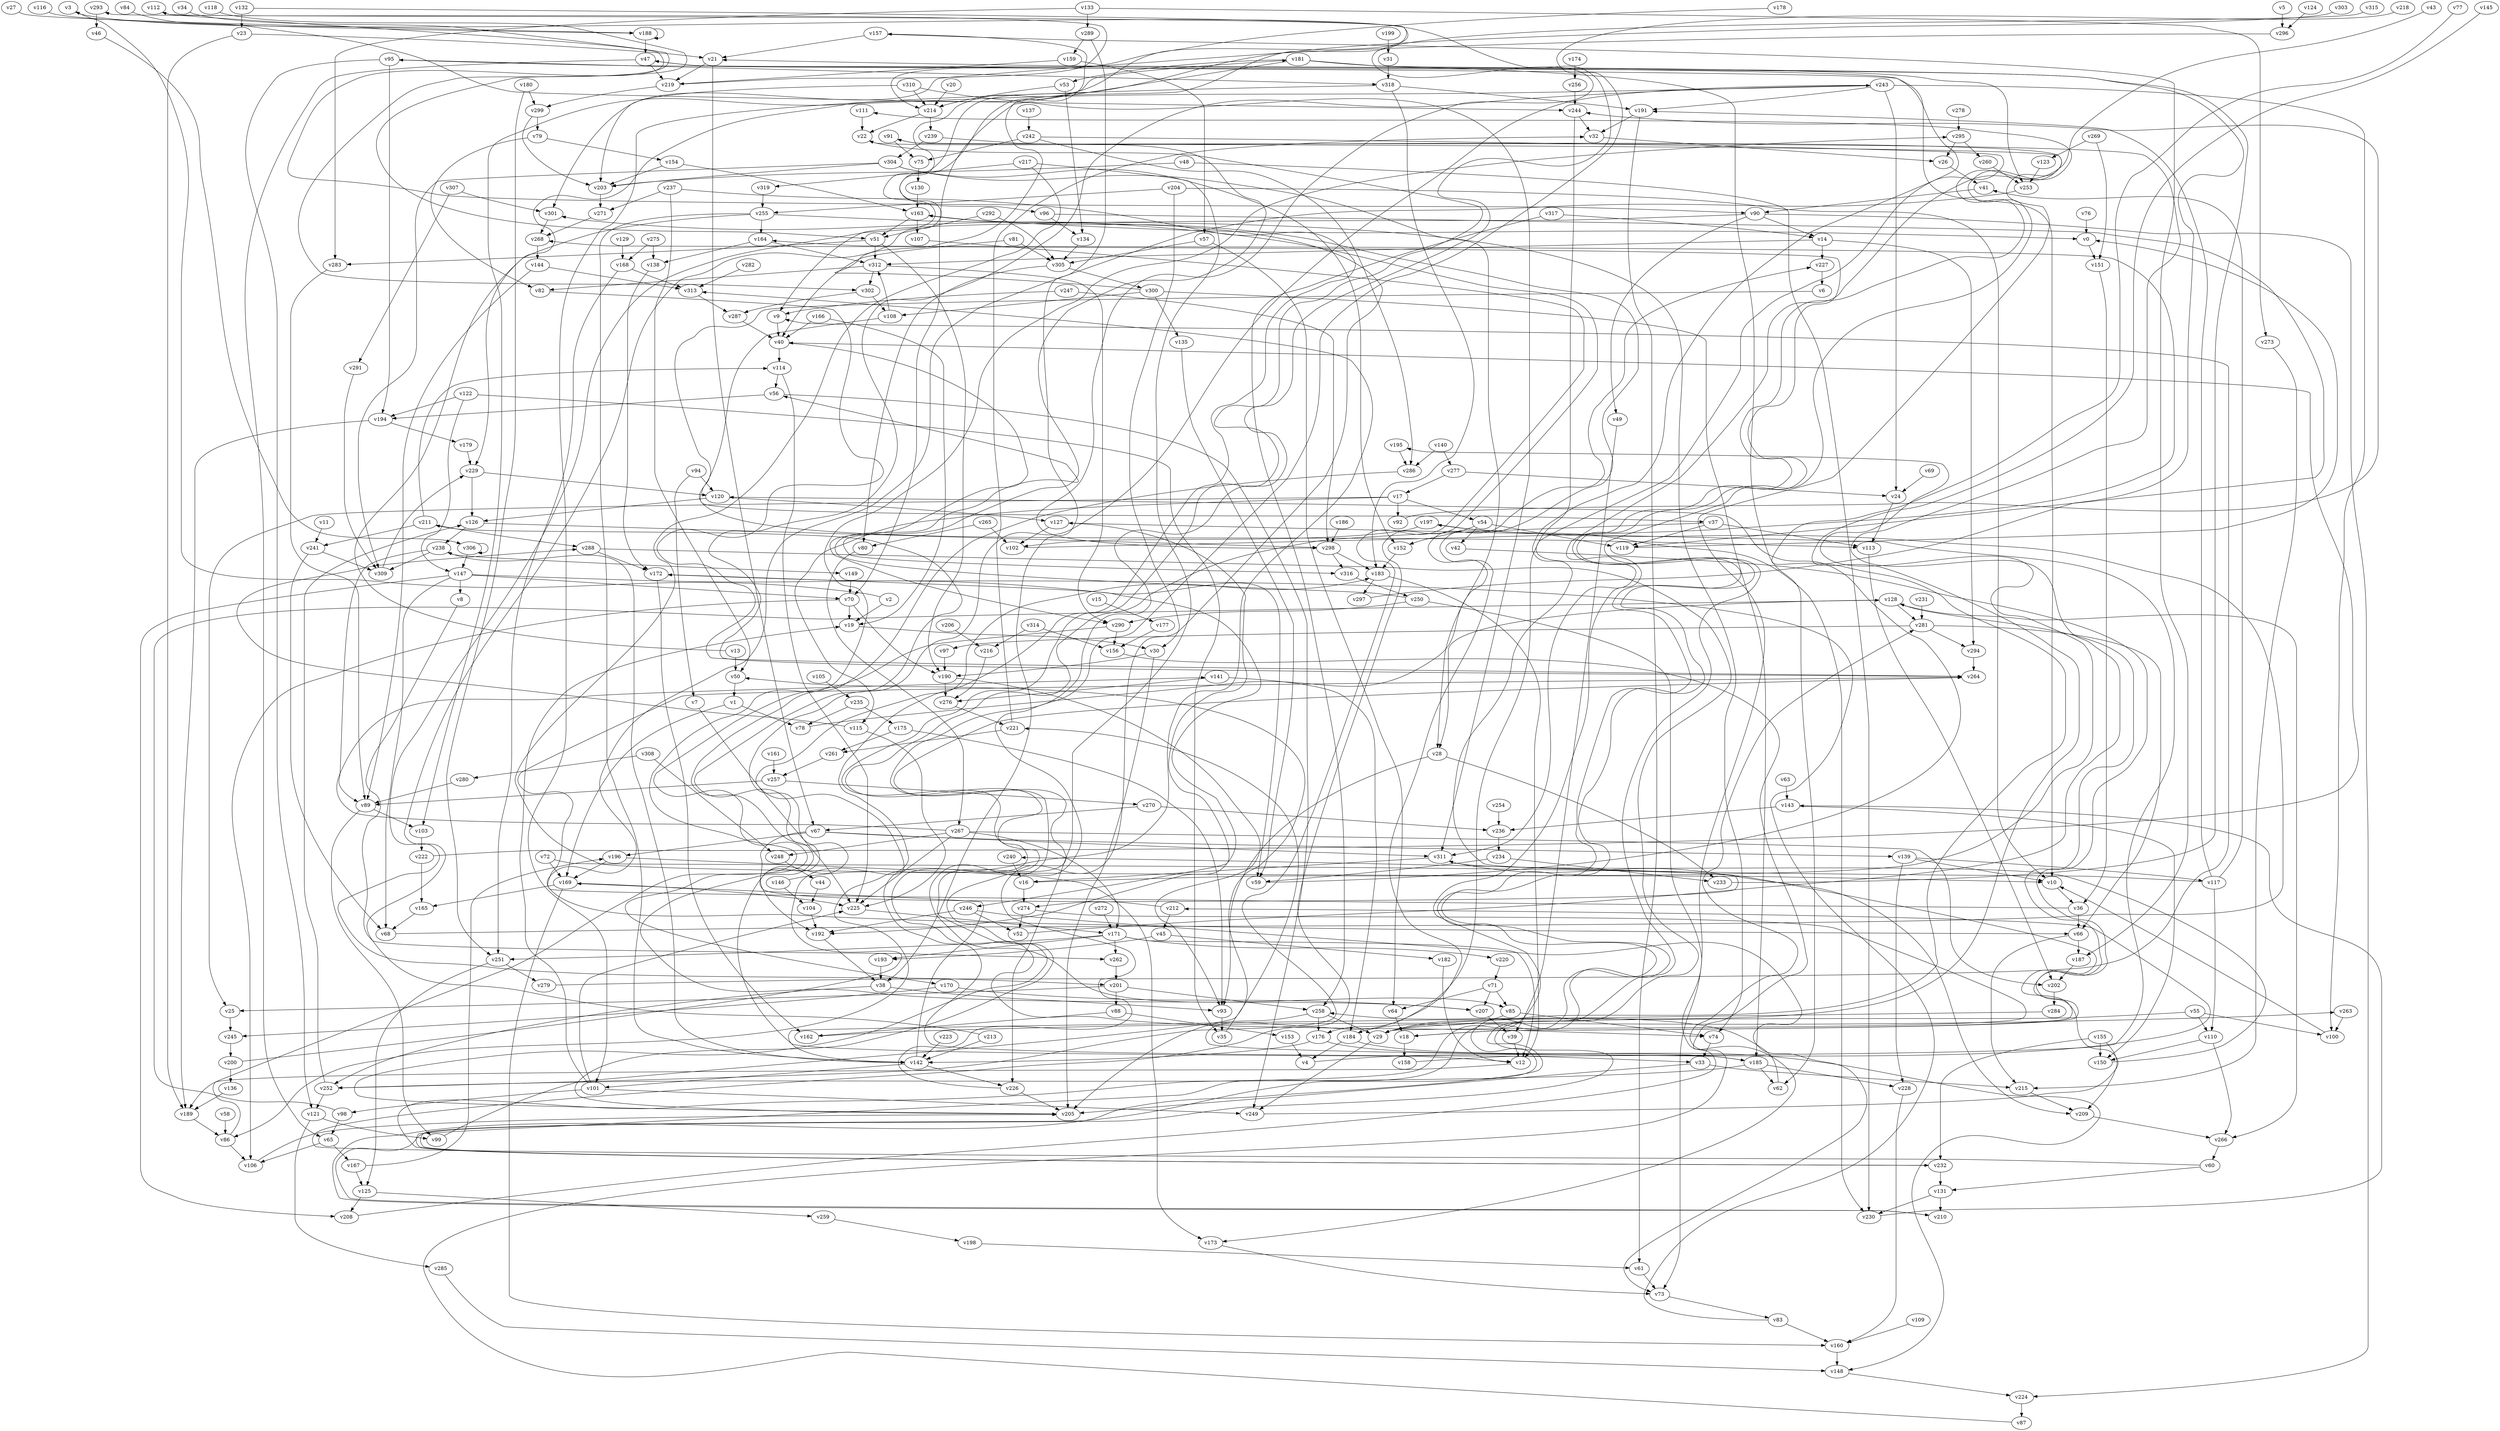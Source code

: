 // Benchmark game 477 - 320 vertices
// time_bound: 80
// targets: v109
digraph G {
    v0 [name="v0", player=1];
    v1 [name="v1", player=0];
    v2 [name="v2", player=0];
    v3 [name="v3", player=0];
    v4 [name="v4", player=1];
    v5 [name="v5", player=0];
    v6 [name="v6", player=1];
    v7 [name="v7", player=1];
    v8 [name="v8", player=0];
    v9 [name="v9", player=1];
    v10 [name="v10", player=0];
    v11 [name="v11", player=0];
    v12 [name="v12", player=0];
    v13 [name="v13", player=1];
    v14 [name="v14", player=0];
    v15 [name="v15", player=1];
    v16 [name="v16", player=1];
    v17 [name="v17", player=0];
    v18 [name="v18", player=1];
    v19 [name="v19", player=0];
    v20 [name="v20", player=1];
    v21 [name="v21", player=1];
    v22 [name="v22", player=1];
    v23 [name="v23", player=1];
    v24 [name="v24", player=0];
    v25 [name="v25", player=0];
    v26 [name="v26", player=0];
    v27 [name="v27", player=1];
    v28 [name="v28", player=0];
    v29 [name="v29", player=0];
    v30 [name="v30", player=0];
    v31 [name="v31", player=1];
    v32 [name="v32", player=0];
    v33 [name="v33", player=0];
    v34 [name="v34", player=1];
    v35 [name="v35", player=0];
    v36 [name="v36", player=1];
    v37 [name="v37", player=0];
    v38 [name="v38", player=0];
    v39 [name="v39", player=0];
    v40 [name="v40", player=0];
    v41 [name="v41", player=1];
    v42 [name="v42", player=0];
    v43 [name="v43", player=0];
    v44 [name="v44", player=0];
    v45 [name="v45", player=1];
    v46 [name="v46", player=0];
    v47 [name="v47", player=1];
    v48 [name="v48", player=0];
    v49 [name="v49", player=1];
    v50 [name="v50", player=0];
    v51 [name="v51", player=1];
    v52 [name="v52", player=0];
    v53 [name="v53", player=0];
    v54 [name="v54", player=0];
    v55 [name="v55", player=0];
    v56 [name="v56", player=1];
    v57 [name="v57", player=0];
    v58 [name="v58", player=1];
    v59 [name="v59", player=1];
    v60 [name="v60", player=0];
    v61 [name="v61", player=1];
    v62 [name="v62", player=1];
    v63 [name="v63", player=0];
    v64 [name="v64", player=1];
    v65 [name="v65", player=0];
    v66 [name="v66", player=0];
    v67 [name="v67", player=0];
    v68 [name="v68", player=1];
    v69 [name="v69", player=1];
    v70 [name="v70", player=0];
    v71 [name="v71", player=1];
    v72 [name="v72", player=0];
    v73 [name="v73", player=0];
    v74 [name="v74", player=1];
    v75 [name="v75", player=0];
    v76 [name="v76", player=0];
    v77 [name="v77", player=0];
    v78 [name="v78", player=0];
    v79 [name="v79", player=0];
    v80 [name="v80", player=1];
    v81 [name="v81", player=0];
    v82 [name="v82", player=0];
    v83 [name="v83", player=0];
    v84 [name="v84", player=1];
    v85 [name="v85", player=0];
    v86 [name="v86", player=0];
    v87 [name="v87", player=1];
    v88 [name="v88", player=0];
    v89 [name="v89", player=0];
    v90 [name="v90", player=1];
    v91 [name="v91", player=0];
    v92 [name="v92", player=0];
    v93 [name="v93", player=1];
    v94 [name="v94", player=1];
    v95 [name="v95", player=0];
    v96 [name="v96", player=1];
    v97 [name="v97", player=1];
    v98 [name="v98", player=1];
    v99 [name="v99", player=0];
    v100 [name="v100", player=1];
    v101 [name="v101", player=1];
    v102 [name="v102", player=0];
    v103 [name="v103", player=0];
    v104 [name="v104", player=0];
    v105 [name="v105", player=1];
    v106 [name="v106", player=0];
    v107 [name="v107", player=1];
    v108 [name="v108", player=1];
    v109 [name="v109", player=0, target=1];
    v110 [name="v110", player=0];
    v111 [name="v111", player=1];
    v112 [name="v112", player=1];
    v113 [name="v113", player=1];
    v114 [name="v114", player=1];
    v115 [name="v115", player=1];
    v116 [name="v116", player=0];
    v117 [name="v117", player=1];
    v118 [name="v118", player=1];
    v119 [name="v119", player=0];
    v120 [name="v120", player=1];
    v121 [name="v121", player=1];
    v122 [name="v122", player=1];
    v123 [name="v123", player=1];
    v124 [name="v124", player=1];
    v125 [name="v125", player=1];
    v126 [name="v126", player=1];
    v127 [name="v127", player=1];
    v128 [name="v128", player=0];
    v129 [name="v129", player=0];
    v130 [name="v130", player=0];
    v131 [name="v131", player=0];
    v132 [name="v132", player=1];
    v133 [name="v133", player=1];
    v134 [name="v134", player=0];
    v135 [name="v135", player=0];
    v136 [name="v136", player=1];
    v137 [name="v137", player=0];
    v138 [name="v138", player=0];
    v139 [name="v139", player=0];
    v140 [name="v140", player=1];
    v141 [name="v141", player=1];
    v142 [name="v142", player=0];
    v143 [name="v143", player=0];
    v144 [name="v144", player=0];
    v145 [name="v145", player=0];
    v146 [name="v146", player=0];
    v147 [name="v147", player=0];
    v148 [name="v148", player=0];
    v149 [name="v149", player=0];
    v150 [name="v150", player=1];
    v151 [name="v151", player=1];
    v152 [name="v152", player=0];
    v153 [name="v153", player=1];
    v154 [name="v154", player=1];
    v155 [name="v155", player=1];
    v156 [name="v156", player=1];
    v157 [name="v157", player=0];
    v158 [name="v158", player=1];
    v159 [name="v159", player=0];
    v160 [name="v160", player=1];
    v161 [name="v161", player=1];
    v162 [name="v162", player=1];
    v163 [name="v163", player=0];
    v164 [name="v164", player=1];
    v165 [name="v165", player=0];
    v166 [name="v166", player=1];
    v167 [name="v167", player=1];
    v168 [name="v168", player=1];
    v169 [name="v169", player=1];
    v170 [name="v170", player=1];
    v171 [name="v171", player=0];
    v172 [name="v172", player=0];
    v173 [name="v173", player=1];
    v174 [name="v174", player=1];
    v175 [name="v175", player=1];
    v176 [name="v176", player=1];
    v177 [name="v177", player=0];
    v178 [name="v178", player=1];
    v179 [name="v179", player=1];
    v180 [name="v180", player=0];
    v181 [name="v181", player=1];
    v182 [name="v182", player=1];
    v183 [name="v183", player=1];
    v184 [name="v184", player=0];
    v185 [name="v185", player=0];
    v186 [name="v186", player=0];
    v187 [name="v187", player=1];
    v188 [name="v188", player=1];
    v189 [name="v189", player=0];
    v190 [name="v190", player=0];
    v191 [name="v191", player=1];
    v192 [name="v192", player=0];
    v193 [name="v193", player=1];
    v194 [name="v194", player=0];
    v195 [name="v195", player=1];
    v196 [name="v196", player=1];
    v197 [name="v197", player=1];
    v198 [name="v198", player=1];
    v199 [name="v199", player=1];
    v200 [name="v200", player=1];
    v201 [name="v201", player=0];
    v202 [name="v202", player=1];
    v203 [name="v203", player=1];
    v204 [name="v204", player=1];
    v205 [name="v205", player=1];
    v206 [name="v206", player=1];
    v207 [name="v207", player=1];
    v208 [name="v208", player=1];
    v209 [name="v209", player=1];
    v210 [name="v210", player=0];
    v211 [name="v211", player=1];
    v212 [name="v212", player=1];
    v213 [name="v213", player=1];
    v214 [name="v214", player=0];
    v215 [name="v215", player=0];
    v216 [name="v216", player=1];
    v217 [name="v217", player=1];
    v218 [name="v218", player=0];
    v219 [name="v219", player=1];
    v220 [name="v220", player=0];
    v221 [name="v221", player=1];
    v222 [name="v222", player=0];
    v223 [name="v223", player=0];
    v224 [name="v224", player=0];
    v225 [name="v225", player=1];
    v226 [name="v226", player=1];
    v227 [name="v227", player=0];
    v228 [name="v228", player=1];
    v229 [name="v229", player=1];
    v230 [name="v230", player=0];
    v231 [name="v231", player=0];
    v232 [name="v232", player=1];
    v233 [name="v233", player=1];
    v234 [name="v234", player=1];
    v235 [name="v235", player=0];
    v236 [name="v236", player=1];
    v237 [name="v237", player=0];
    v238 [name="v238", player=0];
    v239 [name="v239", player=1];
    v240 [name="v240", player=1];
    v241 [name="v241", player=0];
    v242 [name="v242", player=0];
    v243 [name="v243", player=1];
    v244 [name="v244", player=1];
    v245 [name="v245", player=0];
    v246 [name="v246", player=1];
    v247 [name="v247", player=1];
    v248 [name="v248", player=0];
    v249 [name="v249", player=0];
    v250 [name="v250", player=1];
    v251 [name="v251", player=0];
    v252 [name="v252", player=0];
    v253 [name="v253", player=0];
    v254 [name="v254", player=0];
    v255 [name="v255", player=1];
    v256 [name="v256", player=0];
    v257 [name="v257", player=0];
    v258 [name="v258", player=0];
    v259 [name="v259", player=1];
    v260 [name="v260", player=1];
    v261 [name="v261", player=1];
    v262 [name="v262", player=1];
    v263 [name="v263", player=0];
    v264 [name="v264", player=1];
    v265 [name="v265", player=0];
    v266 [name="v266", player=1];
    v267 [name="v267", player=0];
    v268 [name="v268", player=1];
    v269 [name="v269", player=0];
    v270 [name="v270", player=0];
    v271 [name="v271", player=0];
    v272 [name="v272", player=1];
    v273 [name="v273", player=1];
    v274 [name="v274", player=0];
    v275 [name="v275", player=1];
    v276 [name="v276", player=0];
    v277 [name="v277", player=0];
    v278 [name="v278", player=1];
    v279 [name="v279", player=1];
    v280 [name="v280", player=1];
    v281 [name="v281", player=1];
    v282 [name="v282", player=0];
    v283 [name="v283", player=0];
    v284 [name="v284", player=1];
    v285 [name="v285", player=1];
    v286 [name="v286", player=1];
    v287 [name="v287", player=1];
    v288 [name="v288", player=1];
    v289 [name="v289", player=1];
    v290 [name="v290", player=1];
    v291 [name="v291", player=1];
    v292 [name="v292", player=0];
    v293 [name="v293", player=1];
    v294 [name="v294", player=0];
    v295 [name="v295", player=0];
    v296 [name="v296", player=1];
    v297 [name="v297", player=1];
    v298 [name="v298", player=0];
    v299 [name="v299", player=0];
    v300 [name="v300", player=0];
    v301 [name="v301", player=1];
    v302 [name="v302", player=1];
    v303 [name="v303", player=1];
    v304 [name="v304", player=1];
    v305 [name="v305", player=1];
    v306 [name="v306", player=1];
    v307 [name="v307", player=0];
    v308 [name="v308", player=1];
    v309 [name="v309", player=1];
    v310 [name="v310", player=1];
    v311 [name="v311", player=1];
    v312 [name="v312", player=0];
    v313 [name="v313", player=1];
    v314 [name="v314", player=1];
    v315 [name="v315", player=1];
    v316 [name="v316", player=0];
    v317 [name="v317", player=1];
    v318 [name="v318", player=1];
    v319 [name="v319", player=1];

    v0 -> v151;
    v1 -> v78;
    v2 -> v3 [constraint="t >= 3"];
    v3 -> v85 [constraint="t mod 5 == 3"];
    v4 -> v212 [constraint="t < 15"];
    v5 -> v296;
    v6 -> v37 [constraint="t < 14"];
    v7 -> v225;
    v8 -> v262 [constraint="t < 7"];
    v9 -> v40;
    v10 -> v36;
    v11 -> v241;
    v12 -> v189 [constraint="t mod 3 == 1"];
    v13 -> v181 [constraint="t < 14"];
    v14 -> v312;
    v15 -> v177;
    v16 -> v195 [constraint="t < 15"];
    v17 -> v54;
    v18 -> v128 [constraint="t < 6"];
    v19 -> v30;
    v20 -> v214;
    v21 -> v67;
    v22 -> v33 [constraint="t >= 3"];
    v23 -> v21;
    v24 -> v113;
    v25 -> v245;
    v26 -> v41;
    v27 -> v188 [constraint="t mod 5 == 0"];
    v28 -> v93;
    v29 -> v249;
    v30 -> v205;
    v31 -> v318;
    v32 -> v26;
    v33 -> v205;
    v34 -> v302 [constraint="t mod 5 == 3"];
    v35 -> v221;
    v36 -> v264 [constraint="t < 10"];
    v37 -> v74 [constraint="t mod 5 == 4"];
    v38 -> v93;
    v39 -> v12;
    v40 -> v290 [constraint="t >= 1"];
    v41 -> v90;
    v42 -> v18 [constraint="t mod 5 == 1"];
    v43 -> v232 [constraint="t mod 2 == 1"];
    v44 -> v104;
    v45 -> v193;
    v46 -> v306 [constraint="t mod 4 == 1"];
    v47 -> v10;
    v48 -> v230;
    v49 -> v39;
    v50 -> v1;
    v51 -> v312;
    v52 -> v91 [constraint="t < 14"];
    v53 -> v134;
    v54 -> v152;
    v55 -> v100;
    v56 -> v194;
    v57 -> v64;
    v58 -> v86;
    v59 -> v120 [constraint="t mod 2 == 0"];
    v60 -> v163 [constraint="t >= 2"];
    v61 -> v73;
    v62 -> v258;
    v63 -> v143;
    v64 -> v18;
    v65 -> v167;
    v66 -> v187;
    v67 -> v192;
    v68 -> v197 [constraint="t >= 4"];
    v69 -> v24;
    v70 -> v106;
    v71 -> v85;
    v72 -> v274 [constraint="t < 8"];
    v73 -> v83;
    v74 -> v33;
    v75 -> v130;
    v76 -> v0;
    v77 -> v29 [constraint="t >= 5"];
    v78 -> v227 [constraint="t < 10"];
    v79 -> v82;
    v80 -> v267;
    v81 -> v40;
    v82 -> v264 [constraint="t < 5"];
    v83 -> v172 [constraint="t >= 2"];
    v84 -> v244 [constraint="t < 13"];
    v85 -> v74;
    v86 -> v295 [constraint="t >= 2"];
    v87 -> v281 [constraint="t >= 3"];
    v88 -> v153;
    v89 -> v103;
    v90 -> v14;
    v91 -> v232 [constraint="t < 12"];
    v92 -> v244 [constraint="t >= 2"];
    v93 -> v35;
    v94 -> v120;
    v95 -> v194;
    v96 -> v119 [constraint="t < 7"];
    v97 -> v190;
    v98 -> v128 [constraint="t < 14"];
    v99 -> v50 [constraint="t >= 2"];
    v100 -> v10 [constraint="t < 14"];
    v101 -> v98;
    v102 -> v164 [constraint="t mod 4 == 1"];
    v103 -> v222;
    v104 -> v192;
    v105 -> v235;
    v106 -> v205 [constraint="t < 7"];
    v107 -> v252 [constraint="t mod 2 == 1"];
    v108 -> v113 [constraint="t < 12"];
    v109 -> v160;
    v110 -> v150;
    v111 -> v22;
    v112 -> v90 [constraint="t mod 4 == 0"];
    v113 -> v202;
    v114 -> v225;
    v115 -> v288 [constraint="t < 7"];
    v116 -> v188 [constraint="t < 7"];
    v117 -> v95 [constraint="t mod 2 == 0"];
    v118 -> v51 [constraint="t mod 2 == 0"];
    v119 -> v0 [constraint="t >= 4"];
    v120 -> v127;
    v121 -> v285;
    v122 -> v147;
    v123 -> v253;
    v124 -> v296 [constraint="t < 8"];
    v125 -> v208;
    v126 -> v298;
    v127 -> v192 [constraint="t < 10"];
    v128 -> v281;
    v129 -> v168;
    v130 -> v163;
    v131 -> v230;
    v132 -> v96 [constraint="t mod 2 == 0"];
    v133 -> v283;
    v134 -> v305;
    v135 -> v59;
    v136 -> v189;
    v137 -> v242;
    v138 -> v172;
    v139 -> v117;
    v140 -> v286;
    v141 -> v184;
    v142 -> v169;
    v143 -> v150;
    v144 -> v89;
    v145 -> v29 [constraint="t >= 1"];
    v146 -> v313 [constraint="t < 15"];
    v147 -> v70;
    v148 -> v224;
    v149 -> v70;
    v150 -> v311 [constraint="t mod 4 == 2"];
    v151 -> v36;
    v152 -> v183;
    v153 -> v4;
    v154 -> v163;
    v155 -> v232;
    v156 -> v173 [constraint="t < 15"];
    v157 -> v187;
    v158 -> v127 [constraint="t < 10"];
    v159 -> v219;
    v160 -> v148;
    v161 -> v257;
    v162 -> v263 [constraint="t mod 5 == 3"];
    v163 -> v0;
    v164 -> v138;
    v165 -> v68;
    v166 -> v19;
    v167 -> v125;
    v168 -> v251;
    v169 -> v225;
    v170 -> v207;
    v171 -> v262;
    v172 -> v246 [constraint="t mod 5 == 0"];
    v173 -> v73;
    v174 -> v256;
    v175 -> v93;
    v176 -> v185;
    v177 -> v156;
    v178 -> v214 [constraint="t mod 3 == 2"];
    v179 -> v229;
    v180 -> v251;
    v181 -> v62;
    v182 -> v12;
    v183 -> v12;
    v184 -> v148 [constraint="t >= 3"];
    v185 -> v301 [constraint="t >= 5"];
    v186 -> v298;
    v187 -> v202;
    v188 -> v188;
    v189 -> v86;
    v190 -> v93 [constraint="t >= 5"];
    v191 -> v32;
    v192 -> v38;
    v193 -> v38;
    v194 -> v189;
    v195 -> v286;
    v196 -> v173;
    v197 -> v230;
    v198 -> v61;
    v199 -> v31;
    v200 -> v183 [constraint="t >= 4"];
    v201 -> v88;
    v202 -> v284;
    v203 -> v271;
    v204 -> v30;
    v205 -> v264 [constraint="t >= 4"];
    v206 -> v216;
    v207 -> v39;
    v208 -> v22 [constraint="t < 13"];
    v209 -> v266;
    v210 -> v111 [constraint="t >= 1"];
    v211 -> v114 [constraint="t mod 3 == 0"];
    v212 -> v211 [constraint="t mod 3 == 2"];
    v213 -> v157 [constraint="t mod 2 == 1"];
    v214 -> v239;
    v215 -> v209;
    v216 -> v276;
    v217 -> v10 [constraint="t mod 3 == 2"];
    v218 -> v205 [constraint="t >= 4"];
    v219 -> v112 [constraint="t >= 4"];
    v220 -> v71;
    v221 -> v32;
    v222 -> v40 [constraint="t mod 3 == 2"];
    v223 -> v142;
    v224 -> v87;
    v225 -> v171;
    v226 -> v163 [constraint="t mod 2 == 1"];
    v227 -> v6;
    v228 -> v160;
    v229 -> v120;
    v230 -> v143 [constraint="t >= 1"];
    v231 -> v281;
    v232 -> v268 [constraint="t < 10"];
    v233 -> v47 [constraint="t mod 3 == 1"];
    v234 -> v59;
    v235 -> v78;
    v236 -> v234;
    v237 -> v86 [constraint="t mod 3 == 2"];
    v238 -> v309;
    v239 -> v316 [constraint="t >= 5"];
    v240 -> v16;
    v241 -> v68;
    v242 -> v311 [constraint="t >= 4"];
    v243 -> v12 [constraint="t >= 5"];
    v244 -> v176;
    v245 -> v200;
    v246 -> v73 [constraint="t mod 3 == 2"];
    v247 -> v9;
    v248 -> v44;
    v249 -> v240 [constraint="t < 8"];
    v250 -> v56 [constraint="t >= 4"];
    v251 -> v279;
    v252 -> v121;
    v253 -> v66 [constraint="t < 14"];
    v254 -> v236;
    v255 -> v74;
    v256 -> v244;
    v257 -> v270;
    v258 -> v29;
    v259 -> v198;
    v260 -> v253;
    v261 -> v257;
    v262 -> v201;
    v263 -> v100;
    v264 -> v243 [constraint="t >= 2"];
    v265 -> v80;
    v266 -> v60;
    v267 -> v141 [constraint="t < 14"];
    v268 -> v144;
    v269 -> v151;
    v270 -> v67;
    v271 -> v268;
    v272 -> v171;
    v273 -> v215;
    v274 -> v29 [constraint="t < 8"];
    v275 -> v138;
    v276 -> v221;
    v277 -> v24;
    v278 -> v295;
    v279 -> v9 [constraint="t >= 1"];
    v280 -> v89;
    v281 -> v66;
    v282 -> v313;
    v283 -> v89;
    v284 -> v142 [constraint="t mod 4 == 1"];
    v285 -> v148;
    v286 -> v207 [constraint="t >= 2"];
    v287 -> v40;
    v288 -> v210 [constraint="t < 8"];
    v289 -> v38;
    v290 -> v170 [constraint="t >= 2"];
    v291 -> v309;
    v292 -> v305;
    v293 -> v46;
    v294 -> v264;
    v295 -> v26;
    v296 -> v301 [constraint="t >= 5"];
    v297 -> v21 [constraint="t mod 2 == 1"];
    v298 -> v183;
    v299 -> v203 [constraint="t < 15"];
    v300 -> v293 [constraint="t < 5"];
    v301 -> v268;
    v302 -> v287;
    v303 -> v201 [constraint="t mod 3 == 2"];
    v304 -> v203;
    v305 -> v80;
    v306 -> v147;
    v307 -> v301;
    v308 -> v280;
    v309 -> v229;
    v310 -> v311;
    v311 -> v209;
    v312 -> v290;
    v313 -> v287;
    v314 -> v156;
    v315 -> v298 [constraint="t mod 2 == 1"];
    v316 -> v250;
    v317 -> v258;
    v318 -> v101;
    v319 -> v255;
    v258 -> v205;
    v312 -> v82;
    v72 -> v169;
    v255 -> v229;
    v175 -> v261;
    v312 -> v302;
    v306 -> v306;
    v164 -> v312;
    v163 -> v51;
    v45 -> v182;
    v281 -> v97;
    v98 -> v65;
    v37 -> v113;
    v147 -> v208;
    v159 -> v57;
    v171 -> v12;
    v85 -> v184;
    v167 -> v196;
    v238 -> v149;
    v190 -> v276;
    v121 -> v99;
    v60 -> v131;
    v65 -> v106;
    v83 -> v160;
    v304 -> v28;
    v54 -> v119;
    v91 -> v75;
    v94 -> v7;
    v318 -> v191;
    v147 -> v8;
    v1 -> v169;
    v270 -> v236;
    v142 -> v238;
    v120 -> v126;
    v14 -> v227;
    v201 -> v258;
    v37 -> v119;
    v155 -> v150;
    v70 -> v190;
    v71 -> v207;
    v204 -> v255;
    v18 -> v158;
    v67 -> v139;
    v181 -> v253;
    v200 -> v136;
    v81 -> v305;
    v90 -> v9;
    v194 -> v179;
    v237 -> v50;
    v14 -> v294;
    v90 -> v49;
    v147 -> v68;
    v318 -> v183;
    v114 -> v56;
    v131 -> v210;
    v213 -> v142;
    v86 -> v106;
    v298 -> v316;
    v235 -> v175;
    v96 -> v134;
    v238 -> v89;
    v237 -> v271;
    v185 -> v228;
    v214 -> v22;
    v229 -> v126;
    v232 -> v131;
    v95 -> v318;
    v176 -> v142;
    v142 -> v101;
    v166 -> v40;
    v117 -> v41;
    v79 -> v154;
    v180 -> v299;
    v40 -> v114;
    v132 -> v23;
    v234 -> v233;
    v56 -> v249;
    v127 -> v102;
    v281 -> v294;
    v181 -> v53;
    v226 -> v205;
    v48 -> v203;
    v128 -> v266;
    v290 -> v156;
    v275 -> v168;
    v28 -> v233;
    v53 -> v214;
    v157 -> v21;
    v311 -> v16;
    v70 -> v19;
    v122 -> v194;
    v101 -> v249;
    v299 -> v79;
    v246 -> v52;
    v255 -> v142;
    v55 -> v110;
    v258 -> v176;
    v197 -> v102;
    v201 -> v25;
    v304 -> v152;
    v115 -> v225;
    v16 -> v274;
    v212 -> v45;
    v277 -> v17;
    v217 -> v226;
    v289 -> v159;
    v310 -> v214;
    v55 -> v29;
    v244 -> v32;
    v246 -> v192;
    v269 -> v123;
    v142 -> v226;
    v188 -> v47;
    v17 -> v115;
    v300 -> v108;
    v288 -> v172;
    v133 -> v273;
    v101 -> v225;
    v140 -> v277;
    v295 -> v260;
    v221 -> v261;
    v117 -> v191;
    v57 -> v305;
    v171 -> v251;
    v128 -> v28;
    v13 -> v50;
    v125 -> v259;
    v255 -> v164;
    v239 -> v304;
    v141 -> v276;
    v242 -> v75;
    v267 -> v248;
    v252 -> v126;
    v170 -> v245;
    v30 -> v190;
    v144 -> v313;
    v88 -> v162;
    v251 -> v125;
    v191 -> v61;
    v33 -> v215;
    v47 -> v65;
    v184 -> v4;
    v304 -> v309;
    v154 -> v203;
    v17 -> v92;
    v101 -> v19;
    v54 -> v42;
    v302 -> v108;
    v2 -> v19;
    v110 -> v266;
    v204 -> v10;
    v267 -> v202;
    v307 -> v291;
    v66 -> v215;
    v243 -> v24;
    v171 -> v193;
    v90 -> v224;
    v243 -> v100;
    v21 -> v219;
    v267 -> v171;
    v89 -> v99;
    v122 -> v35;
    v183 -> v297;
    v314 -> v216;
    v17 -> v25;
    v317 -> v14;
    v211 -> v288;
    v219 -> v299;
    v292 -> v51;
    v196 -> v169;
    v67 -> v311;
    v108 -> v312;
    v36 -> v66;
    v117 -> v110;
    v250 -> v290;
    v305 -> v300;
    v181 -> v70;
    v300 -> v135;
    v308 -> v248;
    v51 -> v190;
    v126 -> v238;
    v243 -> v103;
    v217 -> v319;
    v146 -> v104;
    v247 -> v298;
    v250 -> v73;
    v242 -> v286;
    v163 -> v107;
    v51 -> v283;
    v168 -> v313;
    v243 -> v191;
    v155 -> v209;
    v169 -> v165;
    v211 -> v241;
    v169 -> v160;
    v71 -> v64;
    v67 -> v196;
    v139 -> v228;
    v185 -> v252;
    v143 -> v236;
    v267 -> v225;
    v241 -> v309;
    v222 -> v165;
    v257 -> v89;
    v95 -> v121;
    v172 -> v162;
    v171 -> v220;
    v38 -> v252;
    v185 -> v62;
    v139 -> v10;
    v300 -> v185;
    v133 -> v289;
    v147 -> v59;
    v265 -> v102;
    v23 -> v189;
    v310 -> v203;
    v274 -> v52;
    v47 -> v219;
}
